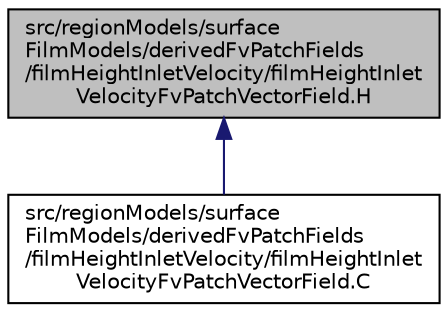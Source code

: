 digraph "src/regionModels/surfaceFilmModels/derivedFvPatchFields/filmHeightInletVelocity/filmHeightInletVelocityFvPatchVectorField.H"
{
  bgcolor="transparent";
  edge [fontname="Helvetica",fontsize="10",labelfontname="Helvetica",labelfontsize="10"];
  node [fontname="Helvetica",fontsize="10",shape=record];
  Node1 [label="src/regionModels/surface\lFilmModels/derivedFvPatchFields\l/filmHeightInletVelocity/filmHeightInlet\lVelocityFvPatchVectorField.H",height=0.2,width=0.4,color="black", fillcolor="grey75", style="filled", fontcolor="black"];
  Node1 -> Node2 [dir="back",color="midnightblue",fontsize="10",style="solid",fontname="Helvetica"];
  Node2 [label="src/regionModels/surface\lFilmModels/derivedFvPatchFields\l/filmHeightInletVelocity/filmHeightInlet\lVelocityFvPatchVectorField.C",height=0.2,width=0.4,color="black",URL="$a09554.html"];
}
